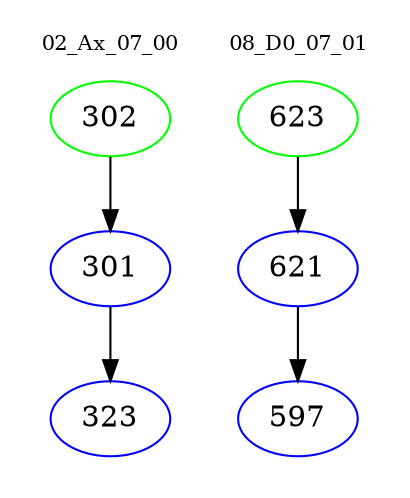 digraph{
subgraph cluster_0 {
color = white
label = "02_Ax_07_00";
fontsize=10;
T0_302 [label="302", color="green"]
T0_302 -> T0_301 [color="black"]
T0_301 [label="301", color="blue"]
T0_301 -> T0_323 [color="black"]
T0_323 [label="323", color="blue"]
}
subgraph cluster_1 {
color = white
label = "08_D0_07_01";
fontsize=10;
T1_623 [label="623", color="green"]
T1_623 -> T1_621 [color="black"]
T1_621 [label="621", color="blue"]
T1_621 -> T1_597 [color="black"]
T1_597 [label="597", color="blue"]
}
}
